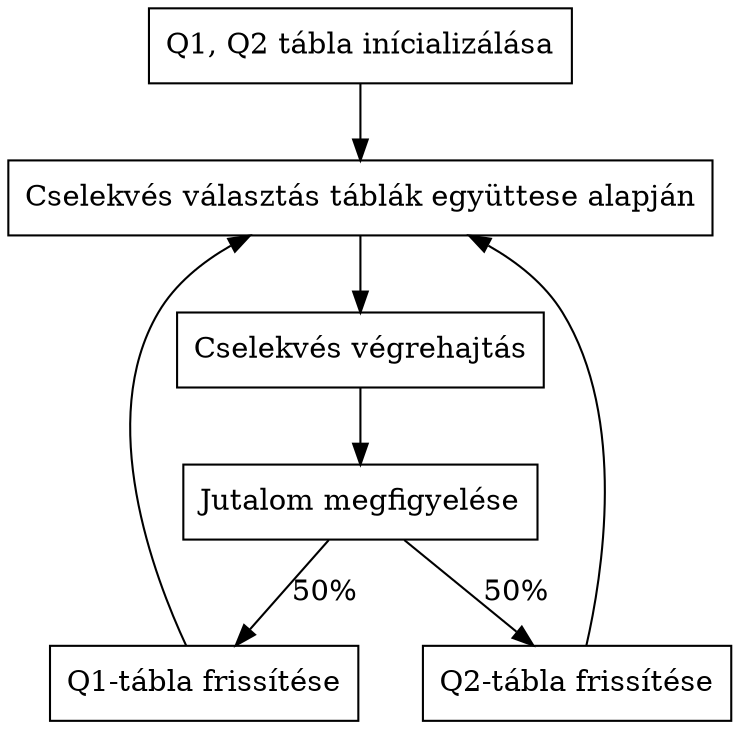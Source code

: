 digraph qlearning {
    graph[dpi=300]

    initialize_q_table [label="Q1, Q2 tábla inícializálása", shape=rectangle];
    choose_action [label="Cselekvés választás táblák együttese alapján", shape=rectangle];
    perform_action [label="Cselekvés végrehajtás", shape=rectangle];
    measure_reward [label="Jutalom megfigyelése", shape=rectangle];
    update_q1_table [label="Q1-tábla frissítése", shape=rectangle];
    update_q2_table [label="Q2-tábla frissítése", shape=rectangle];

    initialize_q_table -> choose_action
    choose_action -> perform_action
    perform_action -> measure_reward
    measure_reward -> update_q1_table [label="50%"]
    update_q1_table -> choose_action
    measure_reward -> update_q2_table [label="50%"]
    update_q2_table -> choose_action
}